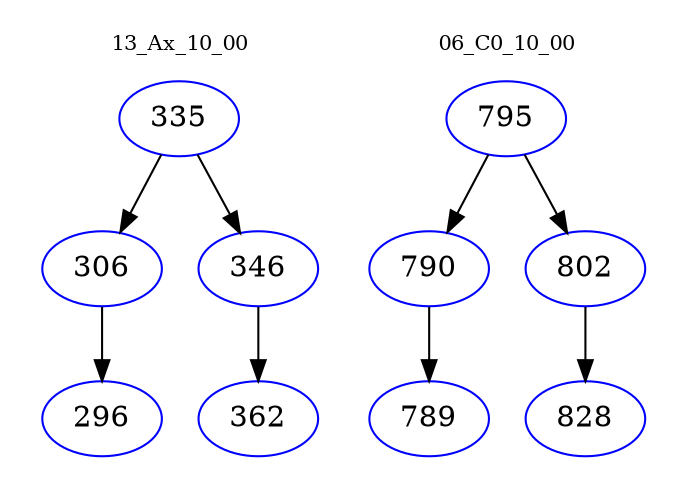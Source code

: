 digraph{
subgraph cluster_0 {
color = white
label = "13_Ax_10_00";
fontsize=10;
T0_335 [label="335", color="blue"]
T0_335 -> T0_306 [color="black"]
T0_306 [label="306", color="blue"]
T0_306 -> T0_296 [color="black"]
T0_296 [label="296", color="blue"]
T0_335 -> T0_346 [color="black"]
T0_346 [label="346", color="blue"]
T0_346 -> T0_362 [color="black"]
T0_362 [label="362", color="blue"]
}
subgraph cluster_1 {
color = white
label = "06_C0_10_00";
fontsize=10;
T1_795 [label="795", color="blue"]
T1_795 -> T1_790 [color="black"]
T1_790 [label="790", color="blue"]
T1_790 -> T1_789 [color="black"]
T1_789 [label="789", color="blue"]
T1_795 -> T1_802 [color="black"]
T1_802 [label="802", color="blue"]
T1_802 -> T1_828 [color="black"]
T1_828 [label="828", color="blue"]
}
}
